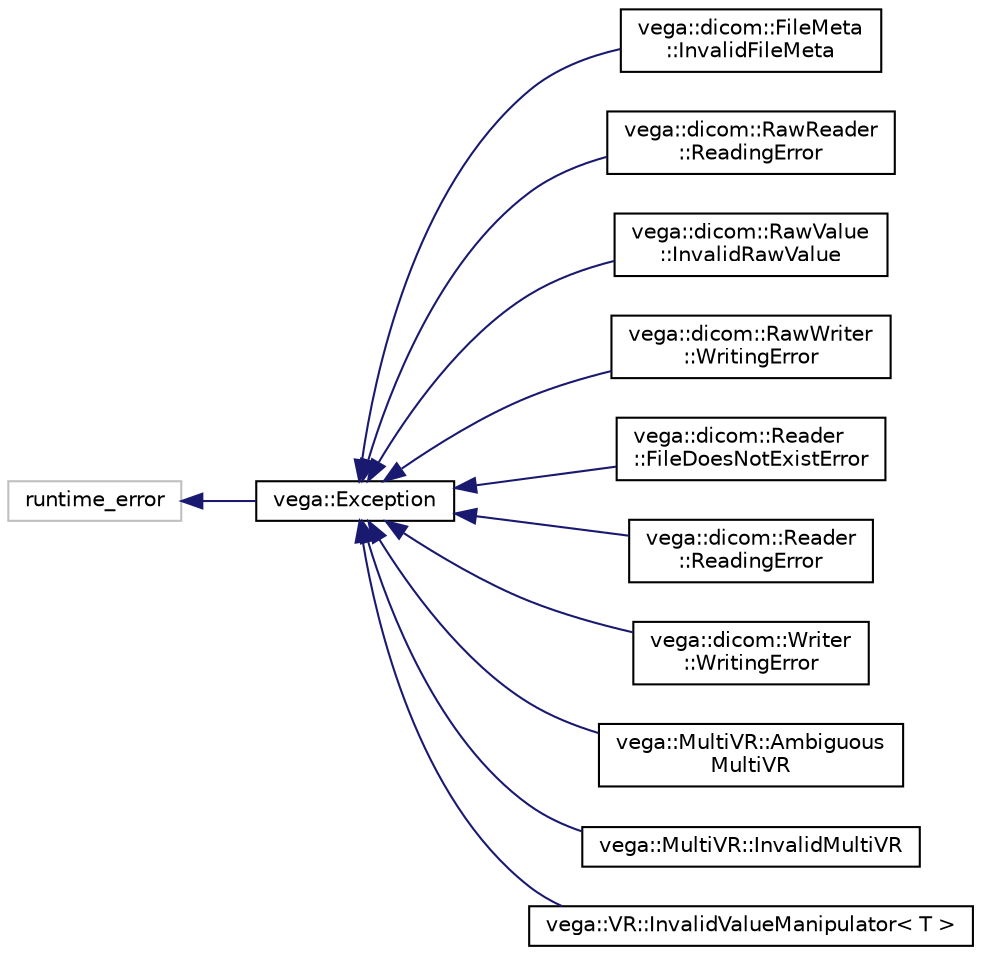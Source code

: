 digraph "Graphical Class Hierarchy"
{
  edge [fontname="Helvetica",fontsize="10",labelfontname="Helvetica",labelfontsize="10"];
  node [fontname="Helvetica",fontsize="10",shape=record];
  rankdir="LR";
  Node45 [label="runtime_error",height=0.2,width=0.4,color="grey75", fillcolor="white", style="filled"];
  Node45 -> Node0 [dir="back",color="midnightblue",fontsize="10",style="solid",fontname="Helvetica"];
  Node0 [label="vega::Exception",height=0.2,width=0.4,color="black", fillcolor="white", style="filled",URL="$classvega_1_1Exception.html"];
  Node0 -> Node1 [dir="back",color="midnightblue",fontsize="10",style="solid",fontname="Helvetica"];
  Node1 [label="vega::dicom::FileMeta\l::InvalidFileMeta",height=0.2,width=0.4,color="black", fillcolor="white", style="filled",URL="$classvega_1_1dicom_1_1FileMeta_1_1InvalidFileMeta.html"];
  Node0 -> Node2 [dir="back",color="midnightblue",fontsize="10",style="solid",fontname="Helvetica"];
  Node2 [label="vega::dicom::RawReader\l::ReadingError",height=0.2,width=0.4,color="black", fillcolor="white", style="filled",URL="$classvega_1_1dicom_1_1RawReader_1_1ReadingError.html"];
  Node0 -> Node3 [dir="back",color="midnightblue",fontsize="10",style="solid",fontname="Helvetica"];
  Node3 [label="vega::dicom::RawValue\l::InvalidRawValue",height=0.2,width=0.4,color="black", fillcolor="white", style="filled",URL="$classvega_1_1dicom_1_1RawValue_1_1InvalidRawValue.html"];
  Node0 -> Node4 [dir="back",color="midnightblue",fontsize="10",style="solid",fontname="Helvetica"];
  Node4 [label="vega::dicom::RawWriter\l::WritingError",height=0.2,width=0.4,color="black", fillcolor="white", style="filled",URL="$classvega_1_1dicom_1_1RawWriter_1_1WritingError.html"];
  Node0 -> Node5 [dir="back",color="midnightblue",fontsize="10",style="solid",fontname="Helvetica"];
  Node5 [label="vega::dicom::Reader\l::FileDoesNotExistError",height=0.2,width=0.4,color="black", fillcolor="white", style="filled",URL="$classvega_1_1dicom_1_1Reader_1_1FileDoesNotExistError.html"];
  Node0 -> Node6 [dir="back",color="midnightblue",fontsize="10",style="solid",fontname="Helvetica"];
  Node6 [label="vega::dicom::Reader\l::ReadingError",height=0.2,width=0.4,color="black", fillcolor="white", style="filled",URL="$classvega_1_1dicom_1_1Reader_1_1ReadingError.html"];
  Node0 -> Node7 [dir="back",color="midnightblue",fontsize="10",style="solid",fontname="Helvetica"];
  Node7 [label="vega::dicom::Writer\l::WritingError",height=0.2,width=0.4,color="black", fillcolor="white", style="filled",URL="$classvega_1_1dicom_1_1Writer_1_1WritingError.html"];
  Node0 -> Node8 [dir="back",color="midnightblue",fontsize="10",style="solid",fontname="Helvetica"];
  Node8 [label="vega::MultiVR::Ambiguous\lMultiVR",height=0.2,width=0.4,color="black", fillcolor="white", style="filled",URL="$classvega_1_1MultiVR_1_1AmbiguousMultiVR.html"];
  Node0 -> Node9 [dir="back",color="midnightblue",fontsize="10",style="solid",fontname="Helvetica"];
  Node9 [label="vega::MultiVR::InvalidMultiVR",height=0.2,width=0.4,color="black", fillcolor="white", style="filled",URL="$classvega_1_1MultiVR_1_1InvalidMultiVR.html"];
  Node0 -> Node10 [dir="back",color="midnightblue",fontsize="10",style="solid",fontname="Helvetica"];
  Node10 [label="vega::VR::InvalidValueManipulator\< T \>",height=0.2,width=0.4,color="black", fillcolor="white", style="filled",URL="$classvega_1_1VR_1_1InvalidValueManipulator.html"];
}
